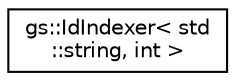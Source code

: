 digraph "Graphical Class Hierarchy"
{
 // LATEX_PDF_SIZE
  edge [fontname="Helvetica",fontsize="10",labelfontname="Helvetica",labelfontsize="10"];
  node [fontname="Helvetica",fontsize="10",shape=record];
  rankdir="LR";
  Node0 [label="gs::IdIndexer\< std\l::string, int \>",height=0.2,width=0.4,color="black", fillcolor="white", style="filled",URL="$classgs_1_1IdIndexer.html",tooltip=" "];
}
